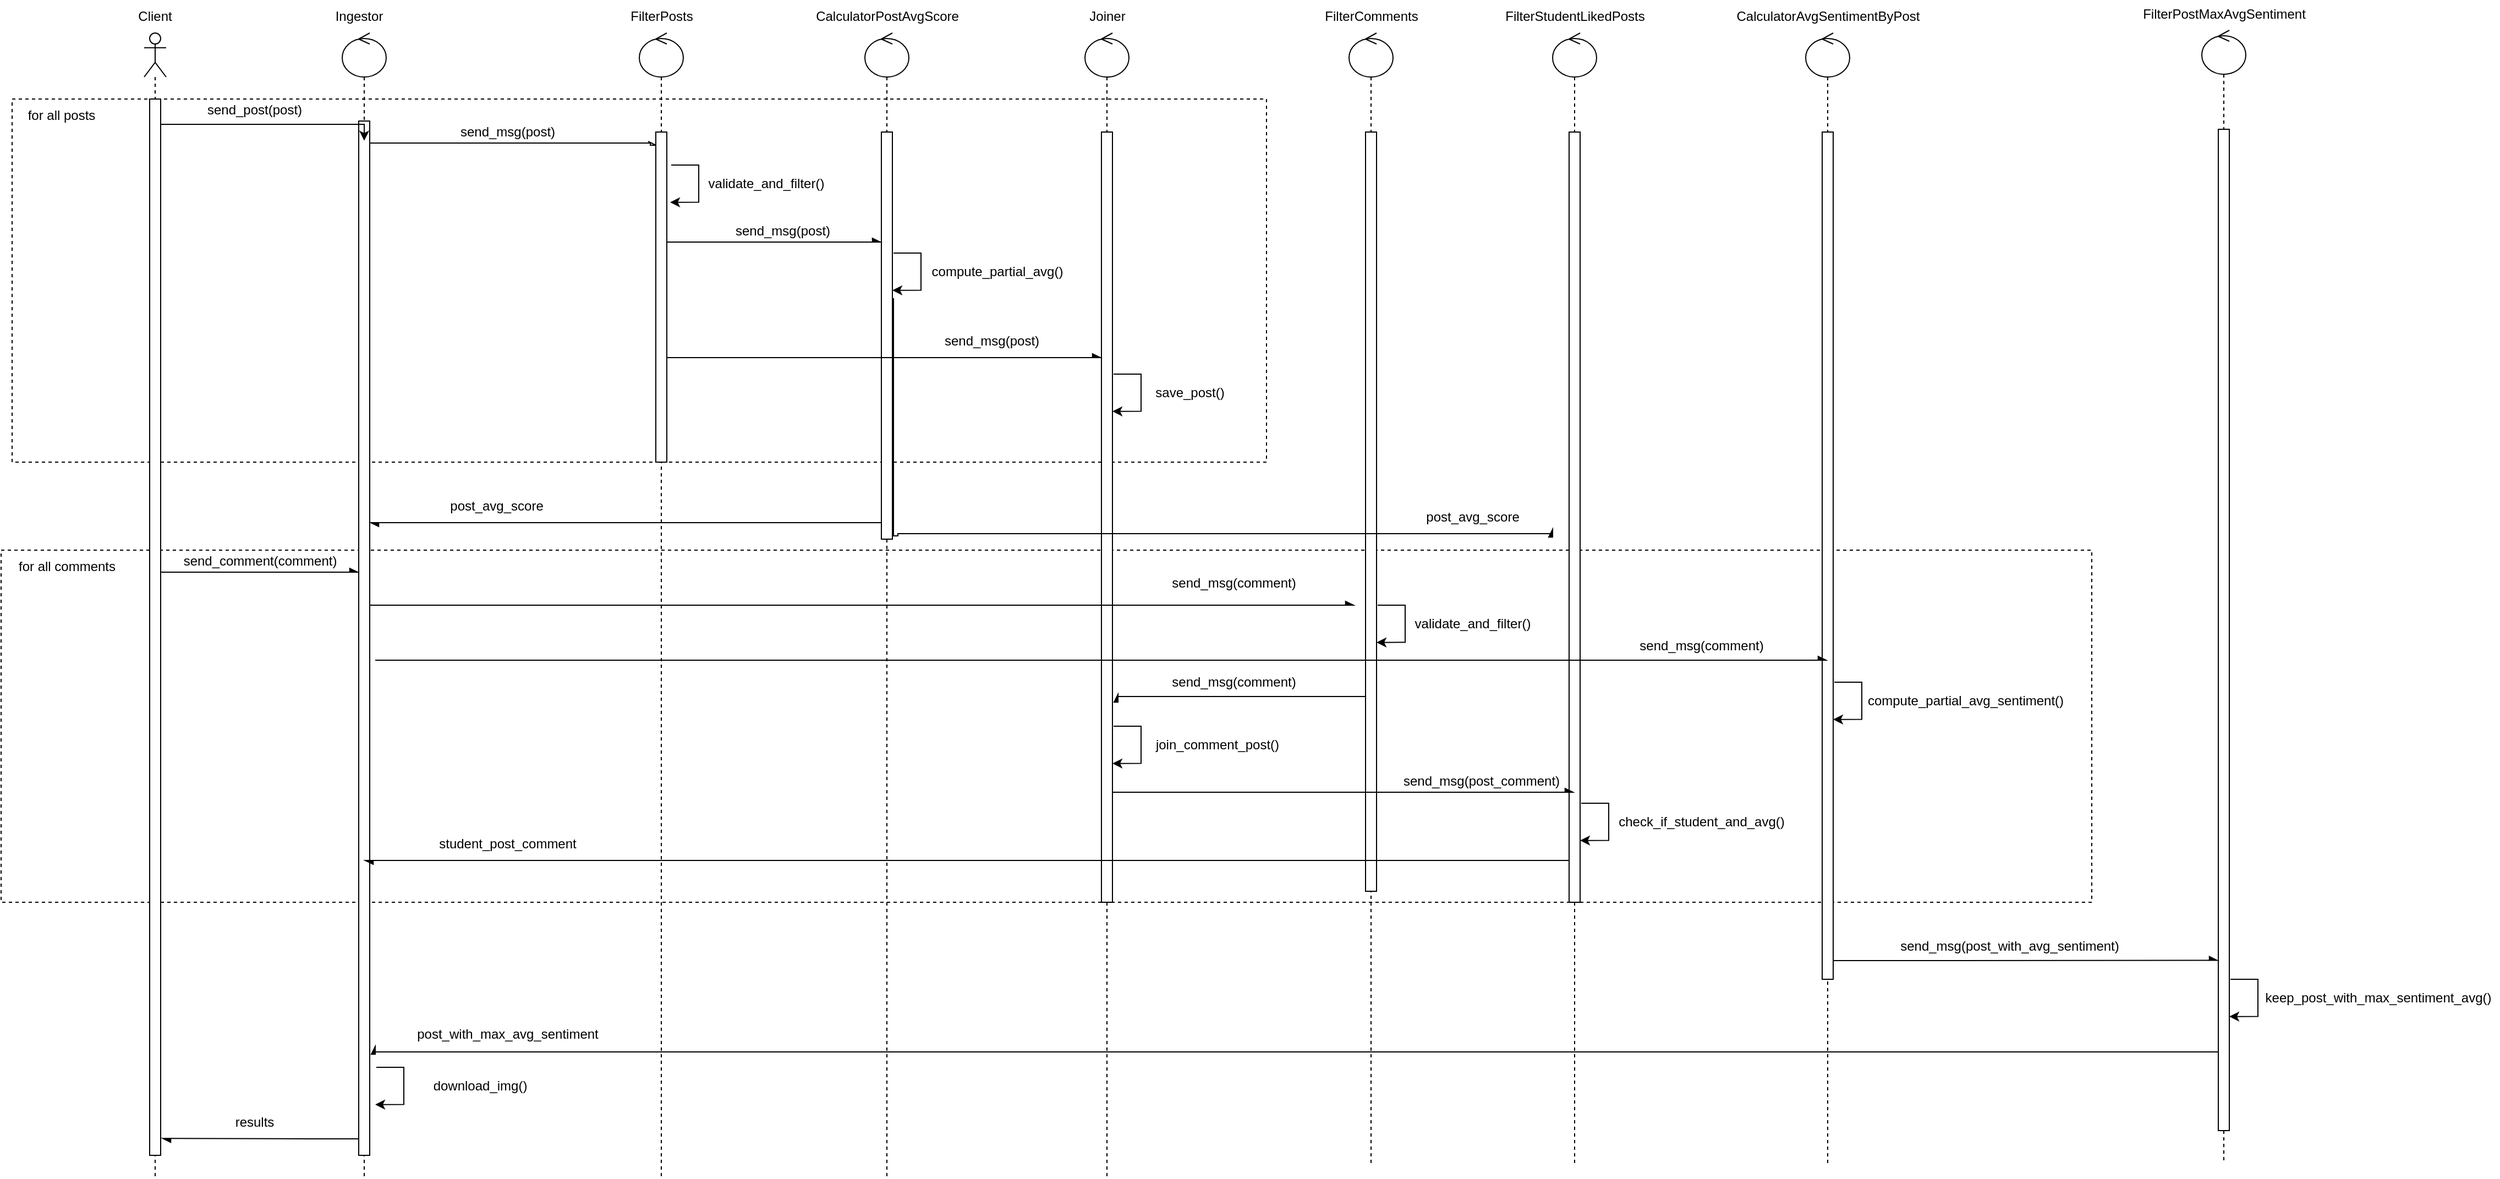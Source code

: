 <mxfile version="18.1.3" type="device"><diagram name="Page-1" id="13e1069c-82ec-6db2-03f1-153e76fe0fe0"><mxGraphModel dx="2526" dy="744" grid="1" gridSize="10" guides="1" tooltips="1" connect="1" arrows="1" fold="1" page="1" pageScale="1" pageWidth="1100" pageHeight="850" background="none" math="0" shadow="0"><root><mxCell id="0"/><mxCell id="1" parent="0"/><mxCell id="EgUmuCZqQQ3apEHFiPsq-58" value="" style="rounded=0;whiteSpace=wrap;html=1;dashed=1;" vertex="1" parent="1"><mxGeometry x="-600" y="540" width="1900" height="320" as="geometry"/></mxCell><mxCell id="EgUmuCZqQQ3apEHFiPsq-59" value="for all comments" style="text;html=1;strokeColor=none;fillColor=none;align=center;verticalAlign=middle;whiteSpace=wrap;rounded=0;dashed=1;" vertex="1" parent="1"><mxGeometry x="-590" y="540" width="100" height="30" as="geometry"/></mxCell><mxCell id="EgUmuCZqQQ3apEHFiPsq-19" value="" style="rounded=0;whiteSpace=wrap;html=1;dashed=1;" vertex="1" parent="1"><mxGeometry x="-590" y="130" width="1140" height="330" as="geometry"/></mxCell><mxCell id="bcYGu9nOZG4MON-aenaW-9" value="" style="shape=umlLifeline;participant=umlActor;perimeter=lifelinePerimeter;whiteSpace=wrap;html=1;container=1;collapsible=0;recursiveResize=0;verticalAlign=top;spacingTop=36;outlineConnect=0;" parent="1" vertex="1"><mxGeometry x="-470" y="70" width="20" height="1040" as="geometry"/></mxCell><mxCell id="bcYGu9nOZG4MON-aenaW-10" value="" style="html=1;points=[];perimeter=orthogonalPerimeter;rounded=0;shadow=0;comic=0;labelBackgroundColor=none;strokeWidth=1;fontFamily=Verdana;fontSize=12;align=center;" parent="bcYGu9nOZG4MON-aenaW-9" vertex="1"><mxGeometry x="5" y="60" width="10" height="960" as="geometry"/></mxCell><mxCell id="bcYGu9nOZG4MON-aenaW-11" value="Client" style="text;html=1;strokeColor=none;fillColor=none;align=center;verticalAlign=middle;whiteSpace=wrap;rounded=0;" parent="1" vertex="1"><mxGeometry x="-490" y="40" width="60" height="30" as="geometry"/></mxCell><mxCell id="bcYGu9nOZG4MON-aenaW-12" value="" style="shape=umlLifeline;participant=umlControl;perimeter=lifelinePerimeter;whiteSpace=wrap;html=1;container=1;collapsible=0;recursiveResize=0;verticalAlign=top;spacingTop=36;outlineConnect=0;" parent="1" vertex="1"><mxGeometry x="-290" y="70" width="40" height="1040" as="geometry"/></mxCell><mxCell id="bcYGu9nOZG4MON-aenaW-13" value="" style="html=1;points=[];perimeter=orthogonalPerimeter;rounded=0;shadow=0;comic=0;labelBackgroundColor=none;strokeWidth=1;fontFamily=Verdana;fontSize=12;align=center;" parent="bcYGu9nOZG4MON-aenaW-12" vertex="1"><mxGeometry x="15" y="80" width="10" height="940" as="geometry"/></mxCell><mxCell id="bcYGu9nOZG4MON-aenaW-14" style="edgeStyle=orthogonalEdgeStyle;rounded=0;orthogonalLoop=1;jettySize=auto;html=1;entryX=0.5;entryY=0.019;entryDx=0;entryDy=0;entryPerimeter=0;" parent="1" source="bcYGu9nOZG4MON-aenaW-10" target="bcYGu9nOZG4MON-aenaW-13" edge="1"><mxGeometry relative="1" as="geometry"><Array as="points"><mxPoint x="-410" y="153"/><mxPoint x="-410" y="153"/></Array><mxPoint x="-290" y="150" as="targetPoint"/></mxGeometry></mxCell><mxCell id="bcYGu9nOZG4MON-aenaW-15" value="send_post(post)" style="text;html=1;align=center;verticalAlign=middle;resizable=0;points=[];autosize=1;strokeColor=none;fillColor=none;" parent="1" vertex="1"><mxGeometry x="-420" y="130" width="100" height="20" as="geometry"/></mxCell><mxCell id="bcYGu9nOZG4MON-aenaW-16" value="&lt;span&gt;Ingestor&lt;/span&gt;" style="text;html=1;align=center;verticalAlign=middle;resizable=0;points=[];autosize=1;strokeColor=none;fillColor=none;" parent="1" vertex="1"><mxGeometry x="-305" y="45" width="60" height="20" as="geometry"/></mxCell><mxCell id="bcYGu9nOZG4MON-aenaW-17" value="" style="shape=umlLifeline;participant=umlControl;perimeter=lifelinePerimeter;whiteSpace=wrap;html=1;container=1;collapsible=0;recursiveResize=0;verticalAlign=top;spacingTop=36;outlineConnect=0;" parent="1" vertex="1"><mxGeometry x="-20" y="70" width="40" height="1040" as="geometry"/></mxCell><mxCell id="bcYGu9nOZG4MON-aenaW-18" value="" style="html=1;points=[];perimeter=orthogonalPerimeter;rounded=0;shadow=0;comic=0;labelBackgroundColor=none;strokeWidth=1;fontFamily=Verdana;fontSize=12;align=center;" parent="bcYGu9nOZG4MON-aenaW-17" vertex="1"><mxGeometry x="15" y="90" width="10" height="300" as="geometry"/></mxCell><mxCell id="bcYGu9nOZG4MON-aenaW-19" value="&lt;span&gt;FilterPosts&lt;br&gt;&lt;/span&gt;" style="text;html=1;align=center;verticalAlign=middle;resizable=0;points=[];autosize=1;strokeColor=none;fillColor=none;" parent="1" vertex="1"><mxGeometry x="-35" y="45" width="70" height="20" as="geometry"/></mxCell><mxCell id="bcYGu9nOZG4MON-aenaW-27" style="edgeStyle=orthogonalEdgeStyle;rounded=0;orthogonalLoop=1;jettySize=auto;html=1;endArrow=openAsync;endFill=0;" parent="1" source="bcYGu9nOZG4MON-aenaW-13" edge="1" target="bcYGu9nOZG4MON-aenaW-18"><mxGeometry relative="1" as="geometry"><mxPoint x="-10" y="286" as="targetPoint"/><Array as="points"><mxPoint x="-10" y="170"/><mxPoint x="-10" y="172"/></Array></mxGeometry></mxCell><mxCell id="bcYGu9nOZG4MON-aenaW-28" value="send_msg(post)" style="text;html=1;align=center;verticalAlign=middle;resizable=0;points=[];autosize=1;strokeColor=none;fillColor=none;" parent="1" vertex="1"><mxGeometry x="-190" y="150" width="100" height="20" as="geometry"/></mxCell><mxCell id="EgUmuCZqQQ3apEHFiPsq-1" style="edgeStyle=orthogonalEdgeStyle;rounded=0;orthogonalLoop=1;jettySize=auto;html=1;entryX=0.9;entryY=0.144;entryDx=0;entryDy=0;entryPerimeter=0;exitX=1;exitY=0.05;exitDx=0;exitDy=0;exitPerimeter=0;" edge="1" parent="1"><mxGeometry relative="1" as="geometry"><mxPoint x="9" y="190" as="sourcePoint"/><mxPoint x="8" y="223.84" as="targetPoint"/><Array as="points"><mxPoint x="34" y="190"/><mxPoint x="34" y="224"/></Array></mxGeometry></mxCell><mxCell id="EgUmuCZqQQ3apEHFiPsq-2" value="validate_and_filter()" style="text;html=1;align=center;verticalAlign=middle;resizable=0;points=[];autosize=1;strokeColor=none;fillColor=none;" vertex="1" parent="1"><mxGeometry x="35" y="197" width="120" height="20" as="geometry"/></mxCell><mxCell id="EgUmuCZqQQ3apEHFiPsq-3" value="" style="shape=umlLifeline;participant=umlControl;perimeter=lifelinePerimeter;whiteSpace=wrap;html=1;container=1;collapsible=0;recursiveResize=0;verticalAlign=top;spacingTop=36;outlineConnect=0;" vertex="1" parent="1"><mxGeometry x="185" y="70" width="40" height="1040" as="geometry"/></mxCell><mxCell id="EgUmuCZqQQ3apEHFiPsq-4" value="" style="html=1;points=[];perimeter=orthogonalPerimeter;rounded=0;shadow=0;comic=0;labelBackgroundColor=none;strokeWidth=1;fontFamily=Verdana;fontSize=12;align=center;" vertex="1" parent="EgUmuCZqQQ3apEHFiPsq-3"><mxGeometry x="15" y="90" width="10" height="370" as="geometry"/></mxCell><mxCell id="EgUmuCZqQQ3apEHFiPsq-5" value="&lt;span&gt;CalculatorPostAvgScore&lt;br&gt;&lt;/span&gt;" style="text;html=1;align=center;verticalAlign=middle;resizable=0;points=[];autosize=1;strokeColor=none;fillColor=none;" vertex="1" parent="1"><mxGeometry x="130" y="45" width="150" height="20" as="geometry"/></mxCell><mxCell id="EgUmuCZqQQ3apEHFiPsq-6" style="edgeStyle=orthogonalEdgeStyle;rounded=0;orthogonalLoop=1;jettySize=auto;html=1;entryX=0.9;entryY=0.144;entryDx=0;entryDy=0;entryPerimeter=0;exitX=1;exitY=0.05;exitDx=0;exitDy=0;exitPerimeter=0;" edge="1" parent="1"><mxGeometry relative="1" as="geometry"><mxPoint x="211" y="270" as="sourcePoint"/><mxPoint x="210" y="303.84" as="targetPoint"/><Array as="points"><mxPoint x="236" y="270"/><mxPoint x="236" y="304"/></Array></mxGeometry></mxCell><mxCell id="EgUmuCZqQQ3apEHFiPsq-7" value="compute_partial_avg()" style="text;html=1;align=center;verticalAlign=middle;resizable=0;points=[];autosize=1;strokeColor=none;fillColor=none;" vertex="1" parent="1"><mxGeometry x="240" y="277" width="130" height="20" as="geometry"/></mxCell><mxCell id="EgUmuCZqQQ3apEHFiPsq-9" value="send_msg(post)" style="text;html=1;align=center;verticalAlign=middle;resizable=0;points=[];autosize=1;strokeColor=none;fillColor=none;" vertex="1" parent="1"><mxGeometry x="60" y="240" width="100" height="20" as="geometry"/></mxCell><mxCell id="EgUmuCZqQQ3apEHFiPsq-10" style="edgeStyle=orthogonalEdgeStyle;rounded=0;orthogonalLoop=1;jettySize=auto;html=1;endArrow=async;endFill=1;" edge="1" parent="1" source="bcYGu9nOZG4MON-aenaW-18" target="EgUmuCZqQQ3apEHFiPsq-4"><mxGeometry relative="1" as="geometry"><Array as="points"><mxPoint x="100" y="260"/><mxPoint x="100" y="260"/></Array></mxGeometry></mxCell><mxCell id="EgUmuCZqQQ3apEHFiPsq-11" value="" style="shape=umlLifeline;participant=umlControl;perimeter=lifelinePerimeter;whiteSpace=wrap;html=1;container=1;collapsible=0;recursiveResize=0;verticalAlign=top;spacingTop=36;outlineConnect=0;" vertex="1" parent="1"><mxGeometry x="385" y="70" width="40" height="1040" as="geometry"/></mxCell><mxCell id="EgUmuCZqQQ3apEHFiPsq-12" value="" style="html=1;points=[];perimeter=orthogonalPerimeter;rounded=0;shadow=0;comic=0;labelBackgroundColor=none;strokeWidth=1;fontFamily=Verdana;fontSize=12;align=center;" vertex="1" parent="EgUmuCZqQQ3apEHFiPsq-11"><mxGeometry x="15" y="90" width="10" height="700" as="geometry"/></mxCell><mxCell id="EgUmuCZqQQ3apEHFiPsq-13" value="&lt;span&gt;Joiner&lt;br&gt;&lt;/span&gt;" style="text;html=1;align=center;verticalAlign=middle;resizable=0;points=[];autosize=1;strokeColor=none;fillColor=none;" vertex="1" parent="1"><mxGeometry x="380" y="45" width="50" height="20" as="geometry"/></mxCell><mxCell id="EgUmuCZqQQ3apEHFiPsq-14" style="edgeStyle=orthogonalEdgeStyle;rounded=0;orthogonalLoop=1;jettySize=auto;html=1;entryX=0.9;entryY=0.144;entryDx=0;entryDy=0;entryPerimeter=0;exitX=1;exitY=0.05;exitDx=0;exitDy=0;exitPerimeter=0;" edge="1" parent="1"><mxGeometry relative="1" as="geometry"><mxPoint x="411" y="380" as="sourcePoint"/><mxPoint x="410" y="413.84" as="targetPoint"/><Array as="points"><mxPoint x="436" y="380"/><mxPoint x="436" y="414"/></Array></mxGeometry></mxCell><mxCell id="EgUmuCZqQQ3apEHFiPsq-15" value="save_post()" style="text;html=1;align=center;verticalAlign=middle;resizable=0;points=[];autosize=1;strokeColor=none;fillColor=none;" vertex="1" parent="1"><mxGeometry x="440" y="387" width="80" height="20" as="geometry"/></mxCell><mxCell id="EgUmuCZqQQ3apEHFiPsq-16" style="edgeStyle=orthogonalEdgeStyle;rounded=0;orthogonalLoop=1;jettySize=auto;html=1;endArrow=async;endFill=1;" edge="1" parent="1" source="bcYGu9nOZG4MON-aenaW-18" target="EgUmuCZqQQ3apEHFiPsq-12"><mxGeometry relative="1" as="geometry"><Array as="points"><mxPoint x="100" y="365"/><mxPoint x="100" y="365"/></Array></mxGeometry></mxCell><mxCell id="EgUmuCZqQQ3apEHFiPsq-17" value="send_msg(post)" style="text;html=1;align=center;verticalAlign=middle;resizable=0;points=[];autosize=1;strokeColor=none;fillColor=none;" vertex="1" parent="1"><mxGeometry x="250" y="340" width="100" height="20" as="geometry"/></mxCell><mxCell id="EgUmuCZqQQ3apEHFiPsq-20" value="for all posts" style="text;html=1;strokeColor=none;fillColor=none;align=center;verticalAlign=middle;whiteSpace=wrap;rounded=0;dashed=1;" vertex="1" parent="1"><mxGeometry x="-580" y="130" width="70" height="30" as="geometry"/></mxCell><mxCell id="EgUmuCZqQQ3apEHFiPsq-21" style="edgeStyle=orthogonalEdgeStyle;rounded=0;orthogonalLoop=1;jettySize=auto;html=1;endArrow=async;endFill=1;" edge="1" parent="1" source="EgUmuCZqQQ3apEHFiPsq-4" target="bcYGu9nOZG4MON-aenaW-13"><mxGeometry relative="1" as="geometry"><mxPoint x="-260" y="490" as="targetPoint"/><Array as="points"><mxPoint x="-160" y="515"/><mxPoint x="-160" y="515"/></Array></mxGeometry></mxCell><mxCell id="EgUmuCZqQQ3apEHFiPsq-22" value="post_avg_score" style="text;html=1;align=center;verticalAlign=middle;resizable=0;points=[];autosize=1;strokeColor=none;fillColor=none;" vertex="1" parent="1"><mxGeometry x="-200" y="490" width="100" height="20" as="geometry"/></mxCell><mxCell id="EgUmuCZqQQ3apEHFiPsq-24" value="send_comment(comment)" style="text;html=1;align=center;verticalAlign=middle;resizable=0;points=[];autosize=1;strokeColor=none;fillColor=none;" vertex="1" parent="1"><mxGeometry x="-440" y="540" width="150" height="20" as="geometry"/></mxCell><mxCell id="EgUmuCZqQQ3apEHFiPsq-25" style="edgeStyle=orthogonalEdgeStyle;rounded=0;orthogonalLoop=1;jettySize=auto;html=1;endArrow=async;endFill=1;" edge="1" parent="1" source="bcYGu9nOZG4MON-aenaW-10" target="bcYGu9nOZG4MON-aenaW-13"><mxGeometry relative="1" as="geometry"><Array as="points"><mxPoint x="-360" y="560"/><mxPoint x="-360" y="560"/></Array></mxGeometry></mxCell><mxCell id="EgUmuCZqQQ3apEHFiPsq-26" value="" style="shape=umlLifeline;participant=umlControl;perimeter=lifelinePerimeter;whiteSpace=wrap;html=1;container=1;collapsible=0;recursiveResize=0;verticalAlign=top;spacingTop=36;outlineConnect=0;" vertex="1" parent="1"><mxGeometry x="625" y="70" width="40" height="1030" as="geometry"/></mxCell><mxCell id="EgUmuCZqQQ3apEHFiPsq-27" value="" style="html=1;points=[];perimeter=orthogonalPerimeter;rounded=0;shadow=0;comic=0;labelBackgroundColor=none;strokeWidth=1;fontFamily=Verdana;fontSize=12;align=center;" vertex="1" parent="EgUmuCZqQQ3apEHFiPsq-26"><mxGeometry x="15" y="90" width="10" height="690" as="geometry"/></mxCell><mxCell id="EgUmuCZqQQ3apEHFiPsq-28" value="&lt;span&gt;FilterComments&lt;br&gt;&lt;/span&gt;" style="text;html=1;align=center;verticalAlign=middle;resizable=0;points=[];autosize=1;strokeColor=none;fillColor=none;" vertex="1" parent="1"><mxGeometry x="595" y="45" width="100" height="20" as="geometry"/></mxCell><mxCell id="EgUmuCZqQQ3apEHFiPsq-29" style="edgeStyle=orthogonalEdgeStyle;rounded=0;orthogonalLoop=1;jettySize=auto;html=1;entryX=0.9;entryY=0.144;entryDx=0;entryDy=0;entryPerimeter=0;exitX=1;exitY=0.05;exitDx=0;exitDy=0;exitPerimeter=0;" edge="1" parent="1"><mxGeometry relative="1" as="geometry"><mxPoint x="651" y="590" as="sourcePoint"/><mxPoint x="650" y="623.84" as="targetPoint"/><Array as="points"><mxPoint x="676" y="590"/><mxPoint x="676" y="624"/></Array></mxGeometry></mxCell><mxCell id="EgUmuCZqQQ3apEHFiPsq-30" value="validate_and_filter()" style="text;html=1;align=center;verticalAlign=middle;resizable=0;points=[];autosize=1;strokeColor=none;fillColor=none;" vertex="1" parent="1"><mxGeometry x="677" y="597" width="120" height="20" as="geometry"/></mxCell><mxCell id="EgUmuCZqQQ3apEHFiPsq-33" value="send_msg(comment)" style="text;html=1;align=center;verticalAlign=middle;resizable=0;points=[];autosize=1;strokeColor=none;fillColor=none;" vertex="1" parent="1"><mxGeometry x="455" y="560" width="130" height="20" as="geometry"/></mxCell><mxCell id="EgUmuCZqQQ3apEHFiPsq-34" style="edgeStyle=orthogonalEdgeStyle;rounded=0;orthogonalLoop=1;jettySize=auto;html=1;endArrow=async;endFill=1;" edge="1" parent="1" source="bcYGu9nOZG4MON-aenaW-13"><mxGeometry relative="1" as="geometry"><mxPoint x="630" y="590" as="targetPoint"/><Array as="points"><mxPoint x="-40" y="590"/><mxPoint x="-40" y="590"/></Array></mxGeometry></mxCell><mxCell id="EgUmuCZqQQ3apEHFiPsq-36" value="send_msg(comment)" style="text;html=1;align=center;verticalAlign=middle;resizable=0;points=[];autosize=1;strokeColor=none;fillColor=none;" vertex="1" parent="1"><mxGeometry x="455" y="650" width="130" height="20" as="geometry"/></mxCell><mxCell id="EgUmuCZqQQ3apEHFiPsq-37" style="edgeStyle=orthogonalEdgeStyle;rounded=0;orthogonalLoop=1;jettySize=auto;html=1;endArrow=async;endFill=1;" edge="1" parent="1" source="EgUmuCZqQQ3apEHFiPsq-27"><mxGeometry relative="1" as="geometry"><mxPoint x="415" y="670" as="targetPoint"/><Array as="points"><mxPoint x="580" y="673"/><mxPoint x="580" y="673"/></Array></mxGeometry></mxCell><mxCell id="EgUmuCZqQQ3apEHFiPsq-38" style="edgeStyle=orthogonalEdgeStyle;rounded=0;orthogonalLoop=1;jettySize=auto;html=1;entryX=0.9;entryY=0.144;entryDx=0;entryDy=0;entryPerimeter=0;exitX=1;exitY=0.05;exitDx=0;exitDy=0;exitPerimeter=0;" edge="1" parent="1"><mxGeometry relative="1" as="geometry"><mxPoint x="411" y="700" as="sourcePoint"/><mxPoint x="410" y="733.84" as="targetPoint"/><Array as="points"><mxPoint x="436" y="700"/><mxPoint x="436" y="734"/></Array></mxGeometry></mxCell><mxCell id="EgUmuCZqQQ3apEHFiPsq-39" value="join_comment_post()" style="text;html=1;align=center;verticalAlign=middle;resizable=0;points=[];autosize=1;strokeColor=none;fillColor=none;" vertex="1" parent="1"><mxGeometry x="440" y="707" width="130" height="20" as="geometry"/></mxCell><mxCell id="EgUmuCZqQQ3apEHFiPsq-40" value="" style="shape=umlLifeline;participant=umlControl;perimeter=lifelinePerimeter;whiteSpace=wrap;html=1;container=1;collapsible=0;recursiveResize=0;verticalAlign=top;spacingTop=36;outlineConnect=0;" vertex="1" parent="1"><mxGeometry x="810" y="70" width="40" height="1030" as="geometry"/></mxCell><mxCell id="EgUmuCZqQQ3apEHFiPsq-41" value="" style="html=1;points=[];perimeter=orthogonalPerimeter;rounded=0;shadow=0;comic=0;labelBackgroundColor=none;strokeWidth=1;fontFamily=Verdana;fontSize=12;align=center;" vertex="1" parent="EgUmuCZqQQ3apEHFiPsq-40"><mxGeometry x="15" y="90" width="10" height="700" as="geometry"/></mxCell><mxCell id="EgUmuCZqQQ3apEHFiPsq-42" value="&lt;span&gt;FilterStudentLikedPosts&lt;br&gt;&lt;/span&gt;" style="text;html=1;align=center;verticalAlign=middle;resizable=0;points=[];autosize=1;strokeColor=none;fillColor=none;" vertex="1" parent="1"><mxGeometry x="760" y="45" width="140" height="20" as="geometry"/></mxCell><mxCell id="EgUmuCZqQQ3apEHFiPsq-43" style="edgeStyle=orthogonalEdgeStyle;rounded=0;orthogonalLoop=1;jettySize=auto;html=1;entryX=0.9;entryY=0.144;entryDx=0;entryDy=0;entryPerimeter=0;exitX=1;exitY=0.05;exitDx=0;exitDy=0;exitPerimeter=0;" edge="1" parent="1"><mxGeometry relative="1" as="geometry"><mxPoint x="836" y="770" as="sourcePoint"/><mxPoint x="835" y="803.84" as="targetPoint"/><Array as="points"><mxPoint x="861" y="770"/><mxPoint x="861" y="804"/></Array></mxGeometry></mxCell><mxCell id="EgUmuCZqQQ3apEHFiPsq-44" value="check_if_student_and_avg()" style="text;html=1;align=center;verticalAlign=middle;resizable=0;points=[];autosize=1;strokeColor=none;fillColor=none;" vertex="1" parent="1"><mxGeometry x="860" y="777" width="170" height="20" as="geometry"/></mxCell><mxCell id="EgUmuCZqQQ3apEHFiPsq-45" style="edgeStyle=orthogonalEdgeStyle;rounded=0;orthogonalLoop=1;jettySize=auto;html=1;endArrow=async;endFill=1;exitX=1.1;exitY=0.408;exitDx=0;exitDy=0;exitPerimeter=0;" edge="1" parent="1" source="EgUmuCZqQQ3apEHFiPsq-4"><mxGeometry relative="1" as="geometry"><mxPoint x="230" y="524" as="sourcePoint"/><mxPoint x="810" y="520" as="targetPoint"/><Array as="points"><mxPoint x="215" y="527"/><mxPoint x="215" y="525"/></Array></mxGeometry></mxCell><mxCell id="EgUmuCZqQQ3apEHFiPsq-46" value="post_avg_score" style="text;html=1;align=center;verticalAlign=middle;resizable=0;points=[];autosize=1;strokeColor=none;fillColor=none;" vertex="1" parent="1"><mxGeometry x="687" y="500" width="100" height="20" as="geometry"/></mxCell><mxCell id="EgUmuCZqQQ3apEHFiPsq-47" style="edgeStyle=orthogonalEdgeStyle;rounded=0;orthogonalLoop=1;jettySize=auto;html=1;endArrow=async;endFill=1;" edge="1" parent="1" source="EgUmuCZqQQ3apEHFiPsq-12" target="EgUmuCZqQQ3apEHFiPsq-40"><mxGeometry relative="1" as="geometry"><mxPoint x="790" y="790" as="targetPoint"/><Array as="points"><mxPoint x="630" y="760"/><mxPoint x="630" y="760"/></Array></mxGeometry></mxCell><mxCell id="EgUmuCZqQQ3apEHFiPsq-48" value="send_msg(post_comment)" style="text;html=1;align=center;verticalAlign=middle;resizable=0;points=[];autosize=1;strokeColor=none;fillColor=none;" vertex="1" parent="1"><mxGeometry x="665" y="740" width="160" height="20" as="geometry"/></mxCell><mxCell id="EgUmuCZqQQ3apEHFiPsq-49" style="edgeStyle=orthogonalEdgeStyle;rounded=0;orthogonalLoop=1;jettySize=auto;html=1;endArrow=async;endFill=1;" edge="1" parent="1" target="bcYGu9nOZG4MON-aenaW-12"><mxGeometry relative="1" as="geometry"><mxPoint x="825" y="822" as="sourcePoint"/><mxPoint x="360" y="822" as="targetPoint"/><Array as="points"><mxPoint x="10" y="822"/><mxPoint x="10" y="822"/></Array></mxGeometry></mxCell><mxCell id="EgUmuCZqQQ3apEHFiPsq-50" value="student_post_comment" style="text;html=1;align=center;verticalAlign=middle;resizable=0;points=[];autosize=1;strokeColor=none;fillColor=none;" vertex="1" parent="1"><mxGeometry x="-210" y="797" width="140" height="20" as="geometry"/></mxCell><mxCell id="EgUmuCZqQQ3apEHFiPsq-51" value="" style="shape=umlLifeline;participant=umlControl;perimeter=lifelinePerimeter;whiteSpace=wrap;html=1;container=1;collapsible=0;recursiveResize=0;verticalAlign=top;spacingTop=36;outlineConnect=0;" vertex="1" parent="1"><mxGeometry x="1040" y="70" width="40" height="1030" as="geometry"/></mxCell><mxCell id="EgUmuCZqQQ3apEHFiPsq-52" value="" style="html=1;points=[];perimeter=orthogonalPerimeter;rounded=0;shadow=0;comic=0;labelBackgroundColor=none;strokeWidth=1;fontFamily=Verdana;fontSize=12;align=center;" vertex="1" parent="EgUmuCZqQQ3apEHFiPsq-51"><mxGeometry x="15" y="90" width="10" height="770" as="geometry"/></mxCell><mxCell id="EgUmuCZqQQ3apEHFiPsq-53" value="&lt;span&gt;CalculatorAvgSentimentByPost&lt;br&gt;&lt;/span&gt;" style="text;html=1;align=center;verticalAlign=middle;resizable=0;points=[];autosize=1;strokeColor=none;fillColor=none;" vertex="1" parent="1"><mxGeometry x="970" y="45" width="180" height="20" as="geometry"/></mxCell><mxCell id="EgUmuCZqQQ3apEHFiPsq-54" style="edgeStyle=orthogonalEdgeStyle;rounded=0;orthogonalLoop=1;jettySize=auto;html=1;entryX=0.9;entryY=0.144;entryDx=0;entryDy=0;entryPerimeter=0;exitX=1;exitY=0.05;exitDx=0;exitDy=0;exitPerimeter=0;" edge="1" parent="1"><mxGeometry relative="1" as="geometry"><mxPoint x="1066" y="660" as="sourcePoint"/><mxPoint x="1065" y="693.84" as="targetPoint"/><Array as="points"><mxPoint x="1091" y="660"/><mxPoint x="1091" y="694"/></Array></mxGeometry></mxCell><mxCell id="EgUmuCZqQQ3apEHFiPsq-55" value="compute_partial_avg_sentiment()" style="text;html=1;align=center;verticalAlign=middle;resizable=0;points=[];autosize=1;strokeColor=none;fillColor=none;" vertex="1" parent="1"><mxGeometry x="1090" y="667" width="190" height="20" as="geometry"/></mxCell><mxCell id="EgUmuCZqQQ3apEHFiPsq-56" style="edgeStyle=orthogonalEdgeStyle;rounded=0;orthogonalLoop=1;jettySize=auto;html=1;endArrow=async;endFill=1;" edge="1" parent="1" target="EgUmuCZqQQ3apEHFiPsq-51"><mxGeometry relative="1" as="geometry"><mxPoint x="-260" y="640" as="sourcePoint"/><mxPoint x="640" y="640.2" as="targetPoint"/><Array as="points"><mxPoint x="720" y="640"/><mxPoint x="720" y="640"/></Array></mxGeometry></mxCell><mxCell id="EgUmuCZqQQ3apEHFiPsq-57" value="send_msg(comment)" style="text;html=1;align=center;verticalAlign=middle;resizable=0;points=[];autosize=1;strokeColor=none;fillColor=none;" vertex="1" parent="1"><mxGeometry x="880" y="617" width="130" height="20" as="geometry"/></mxCell><mxCell id="EgUmuCZqQQ3apEHFiPsq-60" value="" style="shape=umlLifeline;participant=umlControl;perimeter=lifelinePerimeter;whiteSpace=wrap;html=1;container=1;collapsible=0;recursiveResize=0;verticalAlign=top;spacingTop=36;outlineConnect=0;" vertex="1" parent="1"><mxGeometry x="1400" y="67.5" width="40" height="1030" as="geometry"/></mxCell><mxCell id="EgUmuCZqQQ3apEHFiPsq-61" value="" style="html=1;points=[];perimeter=orthogonalPerimeter;rounded=0;shadow=0;comic=0;labelBackgroundColor=none;strokeWidth=1;fontFamily=Verdana;fontSize=12;align=center;" vertex="1" parent="EgUmuCZqQQ3apEHFiPsq-60"><mxGeometry x="15" y="90" width="10" height="910" as="geometry"/></mxCell><mxCell id="EgUmuCZqQQ3apEHFiPsq-62" value="&lt;span&gt;FilterPostMaxAvgSentiment&lt;br&gt;&lt;/span&gt;" style="text;html=1;align=center;verticalAlign=middle;resizable=0;points=[];autosize=1;strokeColor=none;fillColor=none;" vertex="1" parent="1"><mxGeometry x="1340" y="42.5" width="160" height="20" as="geometry"/></mxCell><mxCell id="EgUmuCZqQQ3apEHFiPsq-63" style="edgeStyle=orthogonalEdgeStyle;rounded=0;orthogonalLoop=1;jettySize=auto;html=1;entryX=0.9;entryY=0.144;entryDx=0;entryDy=0;entryPerimeter=0;exitX=1;exitY=0.05;exitDx=0;exitDy=0;exitPerimeter=0;" edge="1" parent="1"><mxGeometry relative="1" as="geometry"><mxPoint x="1426" y="930" as="sourcePoint"/><mxPoint x="1425" y="963.84" as="targetPoint"/><Array as="points"><mxPoint x="1451" y="930"/><mxPoint x="1451" y="964"/></Array></mxGeometry></mxCell><mxCell id="EgUmuCZqQQ3apEHFiPsq-64" value="keep_post_with_max_sentiment_avg()" style="text;html=1;align=center;verticalAlign=middle;resizable=0;points=[];autosize=1;strokeColor=none;fillColor=none;" vertex="1" parent="1"><mxGeometry x="1450" y="937" width="220" height="20" as="geometry"/></mxCell><mxCell id="EgUmuCZqQQ3apEHFiPsq-65" style="edgeStyle=orthogonalEdgeStyle;rounded=0;orthogonalLoop=1;jettySize=auto;html=1;entryX=0;entryY=0.83;entryDx=0;entryDy=0;entryPerimeter=0;endArrow=async;endFill=1;" edge="1" parent="1" source="EgUmuCZqQQ3apEHFiPsq-52" target="EgUmuCZqQQ3apEHFiPsq-61"><mxGeometry relative="1" as="geometry"><Array as="points"><mxPoint x="1160" y="913"/><mxPoint x="1160" y="913"/></Array></mxGeometry></mxCell><mxCell id="EgUmuCZqQQ3apEHFiPsq-66" value="send_msg(post_with_avg_sentiment)" style="text;html=1;align=center;verticalAlign=middle;resizable=0;points=[];autosize=1;strokeColor=none;fillColor=none;" vertex="1" parent="1"><mxGeometry x="1120" y="890" width="210" height="20" as="geometry"/></mxCell><mxCell id="EgUmuCZqQQ3apEHFiPsq-67" style="edgeStyle=orthogonalEdgeStyle;rounded=0;orthogonalLoop=1;jettySize=auto;html=1;endArrow=async;endFill=1;" edge="1" parent="1" source="EgUmuCZqQQ3apEHFiPsq-61"><mxGeometry relative="1" as="geometry"><mxPoint x="-260" y="990" as="targetPoint"/><Array as="points"><mxPoint x="1030" y="996"/><mxPoint x="1030" y="996"/></Array></mxGeometry></mxCell><mxCell id="EgUmuCZqQQ3apEHFiPsq-69" value="post_with_max_avg_sentiment" style="text;html=1;align=center;verticalAlign=middle;resizable=0;points=[];autosize=1;strokeColor=none;fillColor=none;" vertex="1" parent="1"><mxGeometry x="-230" y="970" width="180" height="20" as="geometry"/></mxCell><mxCell id="EgUmuCZqQQ3apEHFiPsq-70" style="edgeStyle=orthogonalEdgeStyle;rounded=0;orthogonalLoop=1;jettySize=auto;html=1;entryX=0.9;entryY=0.144;entryDx=0;entryDy=0;entryPerimeter=0;exitX=1;exitY=0.05;exitDx=0;exitDy=0;exitPerimeter=0;" edge="1" parent="1"><mxGeometry relative="1" as="geometry"><mxPoint x="-259" y="1010" as="sourcePoint"/><mxPoint x="-260" y="1043.84" as="targetPoint"/><Array as="points"><mxPoint x="-234" y="1010"/><mxPoint x="-234" y="1044"/></Array></mxGeometry></mxCell><mxCell id="EgUmuCZqQQ3apEHFiPsq-71" value="download_img()" style="text;html=1;align=center;verticalAlign=middle;resizable=0;points=[];autosize=1;strokeColor=none;fillColor=none;" vertex="1" parent="1"><mxGeometry x="-215" y="1017" width="100" height="20" as="geometry"/></mxCell><mxCell id="EgUmuCZqQQ3apEHFiPsq-72" style="edgeStyle=orthogonalEdgeStyle;rounded=0;orthogonalLoop=1;jettySize=auto;html=1;entryX=1.1;entryY=0.984;entryDx=0;entryDy=0;entryPerimeter=0;endArrow=async;endFill=1;" edge="1" parent="1" source="bcYGu9nOZG4MON-aenaW-13" target="bcYGu9nOZG4MON-aenaW-10"><mxGeometry relative="1" as="geometry"><Array as="points"><mxPoint x="-320" y="1075"/><mxPoint x="-320" y="1075"/></Array></mxGeometry></mxCell><mxCell id="EgUmuCZqQQ3apEHFiPsq-73" value="results" style="text;html=1;align=center;verticalAlign=middle;resizable=0;points=[];autosize=1;strokeColor=none;fillColor=none;" vertex="1" parent="1"><mxGeometry x="-395" y="1050" width="50" height="20" as="geometry"/></mxCell></root></mxGraphModel></diagram></mxfile>
